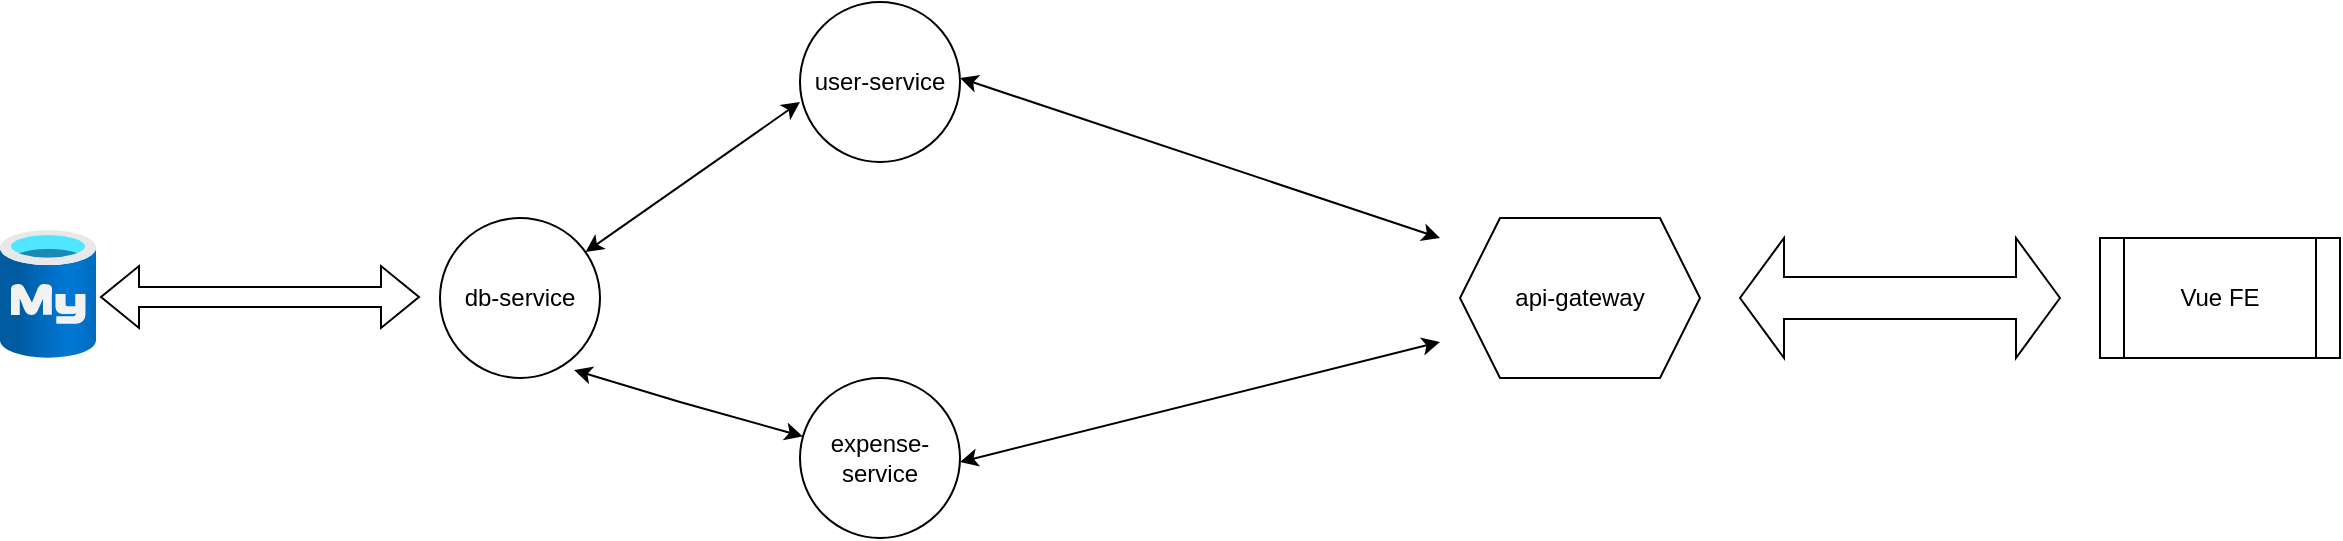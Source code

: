 <mxfile version="23.1.5" type="github">
  <diagram name="Page-1" id="2rEhglIZM8FDpv7ZXj03">
    <mxGraphModel dx="2284" dy="759" grid="1" gridSize="10" guides="1" tooltips="1" connect="1" arrows="1" fold="1" page="1" pageScale="1" pageWidth="850" pageHeight="1100" math="0" shadow="0">
      <root>
        <mxCell id="0" />
        <mxCell id="1" parent="0" />
        <object label="Vue FE" id="o2sftL_neSXx_I-yRiTo-1">
          <mxCell style="shape=process;whiteSpace=wrap;html=1;backgroundOutline=1;rounded=0;labelBackgroundColor=none;" parent="1" vertex="1">
            <mxGeometry x="810" y="218" width="120" height="60" as="geometry" />
          </mxCell>
        </object>
        <mxCell id="o2sftL_neSXx_I-yRiTo-2" value="api-gateway" style="shape=hexagon;perimeter=hexagonPerimeter2;whiteSpace=wrap;html=1;fixedSize=1;rounded=0;labelBackgroundColor=none;" parent="1" vertex="1">
          <mxGeometry x="490" y="208" width="120" height="80" as="geometry" />
        </mxCell>
        <mxCell id="o2sftL_neSXx_I-yRiTo-4" value="&lt;div&gt;user-service&lt;/div&gt;" style="ellipse;whiteSpace=wrap;html=1;aspect=fixed;rounded=0;labelBackgroundColor=none;" parent="1" vertex="1">
          <mxGeometry x="160" y="100" width="80" height="80" as="geometry" />
        </mxCell>
        <mxCell id="o2sftL_neSXx_I-yRiTo-6" value="expense-service" style="ellipse;whiteSpace=wrap;html=1;aspect=fixed;rounded=0;labelBackgroundColor=none;" parent="1" vertex="1">
          <mxGeometry x="160" y="288" width="80" height="80" as="geometry" />
        </mxCell>
        <mxCell id="o2sftL_neSXx_I-yRiTo-7" value="" style="image;aspect=fixed;html=1;points=[];align=center;fontSize=12;image=img/lib/azure2/databases/Azure_Database_MySQL_Server.svg;rounded=0;labelBackgroundColor=none;" parent="1" vertex="1">
          <mxGeometry x="-240" y="214" width="48" height="64" as="geometry" />
        </mxCell>
        <mxCell id="o2sftL_neSXx_I-yRiTo-8" value="db-service" style="ellipse;whiteSpace=wrap;html=1;aspect=fixed;rounded=0;labelBackgroundColor=none;" parent="1" vertex="1">
          <mxGeometry x="-20" y="208" width="80" height="80" as="geometry" />
        </mxCell>
        <mxCell id="o2sftL_neSXx_I-yRiTo-9" value="" style="endArrow=classic;startArrow=classic;html=1;rounded=0;labelBackgroundColor=none;fontColor=default;" parent="1" source="o2sftL_neSXx_I-yRiTo-8" edge="1">
          <mxGeometry width="50" height="50" relative="1" as="geometry">
            <mxPoint x="70" y="240" as="sourcePoint" />
            <mxPoint x="160" y="150" as="targetPoint" />
            <Array as="points" />
          </mxGeometry>
        </mxCell>
        <mxCell id="o2sftL_neSXx_I-yRiTo-10" value="" style="endArrow=classic;startArrow=classic;html=1;rounded=0;exitX=0.838;exitY=0.95;exitDx=0;exitDy=0;exitPerimeter=0;labelBackgroundColor=none;fontColor=default;" parent="1" source="o2sftL_neSXx_I-yRiTo-8" target="o2sftL_neSXx_I-yRiTo-6" edge="1">
          <mxGeometry width="50" height="50" relative="1" as="geometry">
            <mxPoint x="70" y="330" as="sourcePoint" />
            <mxPoint x="160" y="240" as="targetPoint" />
            <Array as="points">
              <mxPoint x="100" y="300" />
            </Array>
          </mxGeometry>
        </mxCell>
        <mxCell id="o2sftL_neSXx_I-yRiTo-14" value="" style="html=1;shadow=0;dashed=0;align=center;verticalAlign=middle;shape=mxgraph.arrows2.twoWayArrow;dy=0.65;dx=22;rounded=0;labelBackgroundColor=none;" parent="1" vertex="1">
          <mxGeometry x="630" y="218" width="160" height="60" as="geometry" />
        </mxCell>
        <mxCell id="o2sftL_neSXx_I-yRiTo-15" value="" style="shape=flexArrow;endArrow=classic;startArrow=classic;html=1;rounded=0;labelBackgroundColor=none;fontColor=default;" parent="1" edge="1">
          <mxGeometry width="100" height="100" relative="1" as="geometry">
            <mxPoint x="-190" y="247.5" as="sourcePoint" />
            <mxPoint x="-30" y="247.5" as="targetPoint" />
          </mxGeometry>
        </mxCell>
        <mxCell id="o2sftL_neSXx_I-yRiTo-16" value="" style="endArrow=classic;startArrow=classic;html=1;rounded=0;labelBackgroundColor=none;fontColor=default;" parent="1" edge="1">
          <mxGeometry width="50" height="50" relative="1" as="geometry">
            <mxPoint x="240" y="138" as="sourcePoint" />
            <mxPoint x="480" y="218" as="targetPoint" />
          </mxGeometry>
        </mxCell>
        <mxCell id="o2sftL_neSXx_I-yRiTo-17" value="" style="endArrow=classic;startArrow=classic;html=1;rounded=0;labelBackgroundColor=none;fontColor=default;" parent="1" edge="1">
          <mxGeometry width="50" height="50" relative="1" as="geometry">
            <mxPoint x="240" y="330" as="sourcePoint" />
            <mxPoint x="480" y="270" as="targetPoint" />
          </mxGeometry>
        </mxCell>
      </root>
    </mxGraphModel>
  </diagram>
</mxfile>
